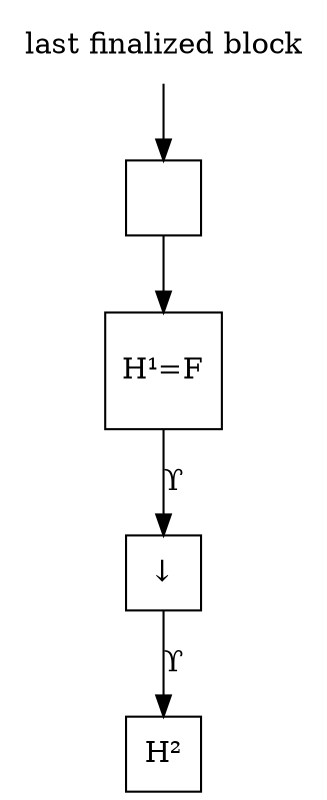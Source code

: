 digraph D {
    node [shape=square,label=""]
    i [label="H²"]
    
    d [label="H¹=F"]
    g [label="↓"]
    
    a [shape="none",label="last finalized block"]
    a -> c -> d
    d -> g [label="ϒ"]
    g -> i [label="ϒ"]
    
}
